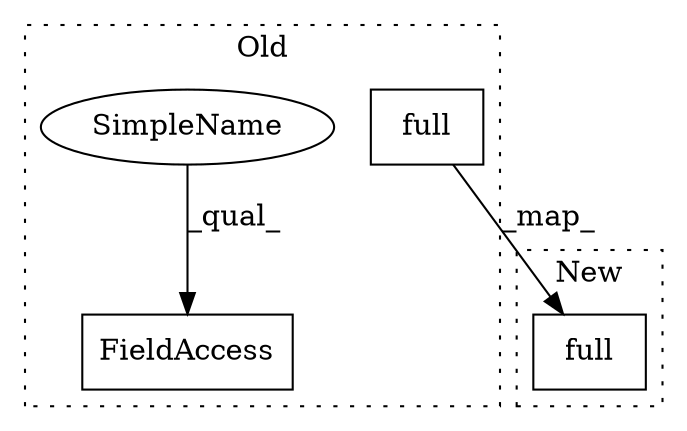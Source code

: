 digraph G {
subgraph cluster0 {
1 [label="full" a="32" s="537,597" l="12,1" shape="box"];
3 [label="FieldAccess" a="22" s="305" l="8" shape="box"];
4 [label="SimpleName" a="42" s="305" l="5" shape="ellipse"];
label = "Old";
style="dotted";
}
subgraph cluster1 {
2 [label="full" a="32" s="535,595" l="12,1" shape="box"];
label = "New";
style="dotted";
}
1 -> 2 [label="_map_"];
4 -> 3 [label="_qual_"];
}